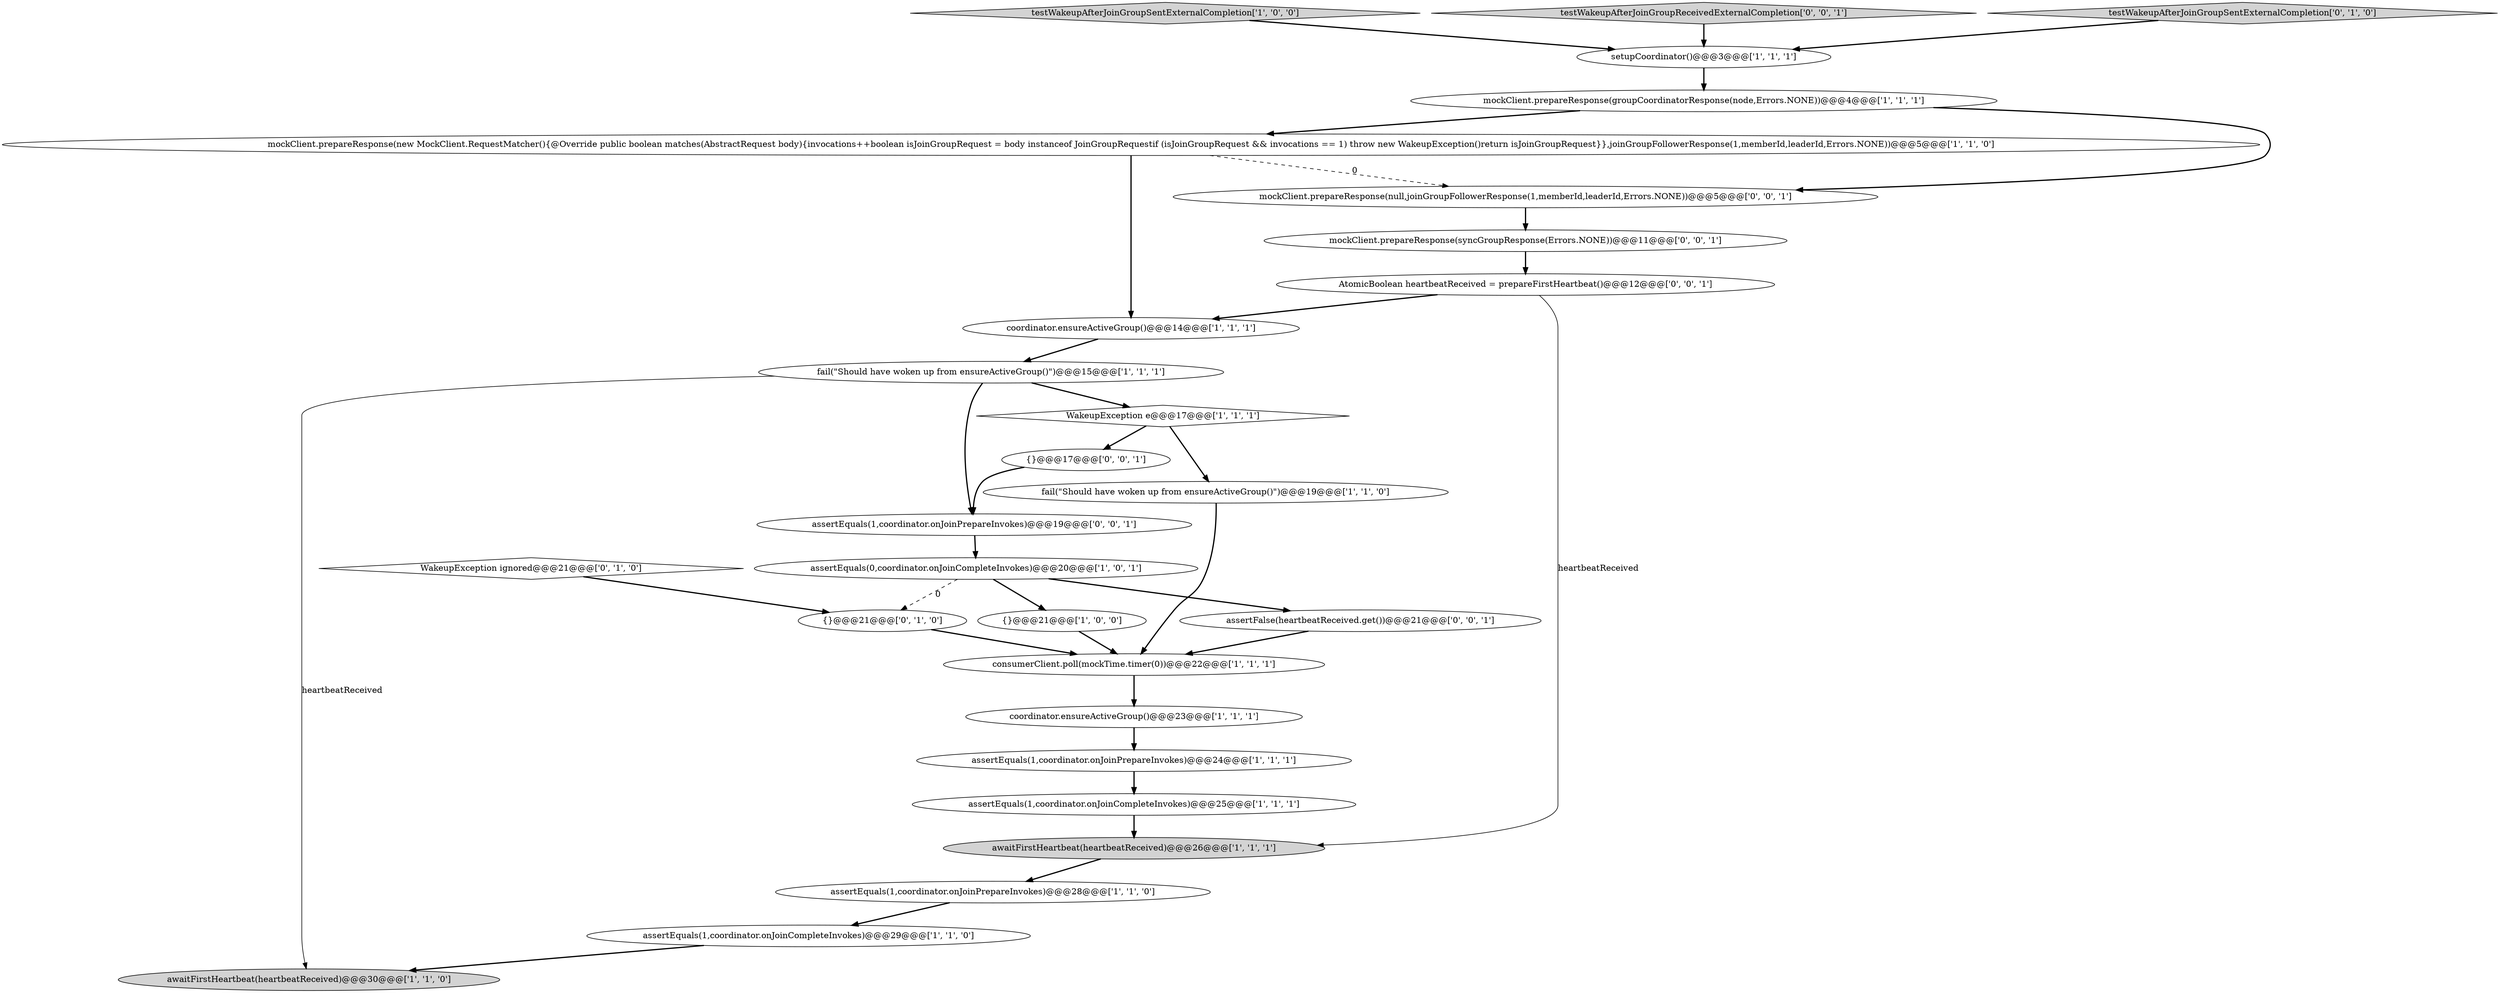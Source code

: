 digraph {
11 [style = filled, label = "assertEquals(1,coordinator.onJoinCompleteInvokes)@@@25@@@['1', '1', '1']", fillcolor = white, shape = ellipse image = "AAA0AAABBB1BBB"];
20 [style = filled, label = "{}@@@21@@@['0', '1', '0']", fillcolor = white, shape = ellipse image = "AAA1AAABBB2BBB"];
14 [style = filled, label = "awaitFirstHeartbeat(heartbeatReceived)@@@26@@@['1', '1', '1']", fillcolor = lightgray, shape = ellipse image = "AAA0AAABBB1BBB"];
7 [style = filled, label = "assertEquals(1,coordinator.onJoinPrepareInvokes)@@@28@@@['1', '1', '0']", fillcolor = white, shape = ellipse image = "AAA0AAABBB1BBB"];
6 [style = filled, label = "assertEquals(1,coordinator.onJoinPrepareInvokes)@@@24@@@['1', '1', '1']", fillcolor = white, shape = ellipse image = "AAA0AAABBB1BBB"];
5 [style = filled, label = "WakeupException e@@@17@@@['1', '1', '1']", fillcolor = white, shape = diamond image = "AAA0AAABBB1BBB"];
4 [style = filled, label = "fail(\"Should have woken up from ensureActiveGroup()\")@@@15@@@['1', '1', '1']", fillcolor = white, shape = ellipse image = "AAA0AAABBB1BBB"];
10 [style = filled, label = "consumerClient.poll(mockTime.timer(0))@@@22@@@['1', '1', '1']", fillcolor = white, shape = ellipse image = "AAA0AAABBB1BBB"];
2 [style = filled, label = "{}@@@21@@@['1', '0', '0']", fillcolor = white, shape = ellipse image = "AAA0AAABBB1BBB"];
25 [style = filled, label = "mockClient.prepareResponse(syncGroupResponse(Errors.NONE))@@@11@@@['0', '0', '1']", fillcolor = white, shape = ellipse image = "AAA0AAABBB3BBB"];
17 [style = filled, label = "assertEquals(0,coordinator.onJoinCompleteInvokes)@@@20@@@['1', '0', '1']", fillcolor = white, shape = ellipse image = "AAA0AAABBB1BBB"];
9 [style = filled, label = "setupCoordinator()@@@3@@@['1', '1', '1']", fillcolor = white, shape = ellipse image = "AAA0AAABBB1BBB"];
3 [style = filled, label = "coordinator.ensureActiveGroup()@@@14@@@['1', '1', '1']", fillcolor = white, shape = ellipse image = "AAA0AAABBB1BBB"];
8 [style = filled, label = "assertEquals(1,coordinator.onJoinCompleteInvokes)@@@29@@@['1', '1', '0']", fillcolor = white, shape = ellipse image = "AAA0AAABBB1BBB"];
23 [style = filled, label = "assertEquals(1,coordinator.onJoinPrepareInvokes)@@@19@@@['0', '0', '1']", fillcolor = white, shape = ellipse image = "AAA0AAABBB3BBB"];
21 [style = filled, label = "mockClient.prepareResponse(null,joinGroupFollowerResponse(1,memberId,leaderId,Errors.NONE))@@@5@@@['0', '0', '1']", fillcolor = white, shape = ellipse image = "AAA0AAABBB3BBB"];
24 [style = filled, label = "{}@@@17@@@['0', '0', '1']", fillcolor = white, shape = ellipse image = "AAA0AAABBB3BBB"];
15 [style = filled, label = "awaitFirstHeartbeat(heartbeatReceived)@@@30@@@['1', '1', '0']", fillcolor = lightgray, shape = ellipse image = "AAA0AAABBB1BBB"];
0 [style = filled, label = "mockClient.prepareResponse(new MockClient.RequestMatcher(){@Override public boolean matches(AbstractRequest body){invocations++boolean isJoinGroupRequest = body instanceof JoinGroupRequestif (isJoinGroupRequest && invocations == 1) throw new WakeupException()return isJoinGroupRequest}},joinGroupFollowerResponse(1,memberId,leaderId,Errors.NONE))@@@5@@@['1', '1', '0']", fillcolor = white, shape = ellipse image = "AAA0AAABBB1BBB"];
13 [style = filled, label = "mockClient.prepareResponse(groupCoordinatorResponse(node,Errors.NONE))@@@4@@@['1', '1', '1']", fillcolor = white, shape = ellipse image = "AAA0AAABBB1BBB"];
12 [style = filled, label = "testWakeupAfterJoinGroupSentExternalCompletion['1', '0', '0']", fillcolor = lightgray, shape = diamond image = "AAA0AAABBB1BBB"];
16 [style = filled, label = "fail(\"Should have woken up from ensureActiveGroup()\")@@@19@@@['1', '1', '0']", fillcolor = white, shape = ellipse image = "AAA0AAABBB1BBB"];
26 [style = filled, label = "testWakeupAfterJoinGroupReceivedExternalCompletion['0', '0', '1']", fillcolor = lightgray, shape = diamond image = "AAA0AAABBB3BBB"];
1 [style = filled, label = "coordinator.ensureActiveGroup()@@@23@@@['1', '1', '1']", fillcolor = white, shape = ellipse image = "AAA0AAABBB1BBB"];
22 [style = filled, label = "assertFalse(heartbeatReceived.get())@@@21@@@['0', '0', '1']", fillcolor = white, shape = ellipse image = "AAA0AAABBB3BBB"];
27 [style = filled, label = "AtomicBoolean heartbeatReceived = prepareFirstHeartbeat()@@@12@@@['0', '0', '1']", fillcolor = white, shape = ellipse image = "AAA0AAABBB3BBB"];
18 [style = filled, label = "testWakeupAfterJoinGroupSentExternalCompletion['0', '1', '0']", fillcolor = lightgray, shape = diamond image = "AAA0AAABBB2BBB"];
19 [style = filled, label = "WakeupException ignored@@@21@@@['0', '1', '0']", fillcolor = white, shape = diamond image = "AAA0AAABBB2BBB"];
14->7 [style = bold, label=""];
7->8 [style = bold, label=""];
20->10 [style = bold, label=""];
24->23 [style = bold, label=""];
0->21 [style = dashed, label="0"];
13->0 [style = bold, label=""];
27->3 [style = bold, label=""];
19->20 [style = bold, label=""];
6->11 [style = bold, label=""];
4->5 [style = bold, label=""];
9->13 [style = bold, label=""];
2->10 [style = bold, label=""];
0->3 [style = bold, label=""];
26->9 [style = bold, label=""];
1->6 [style = bold, label=""];
17->20 [style = dashed, label="0"];
16->10 [style = bold, label=""];
11->14 [style = bold, label=""];
12->9 [style = bold, label=""];
21->25 [style = bold, label=""];
10->1 [style = bold, label=""];
18->9 [style = bold, label=""];
4->15 [style = solid, label="heartbeatReceived"];
5->24 [style = bold, label=""];
27->14 [style = solid, label="heartbeatReceived"];
4->23 [style = bold, label=""];
17->22 [style = bold, label=""];
25->27 [style = bold, label=""];
23->17 [style = bold, label=""];
22->10 [style = bold, label=""];
5->16 [style = bold, label=""];
3->4 [style = bold, label=""];
8->15 [style = bold, label=""];
17->2 [style = bold, label=""];
13->21 [style = bold, label=""];
}
